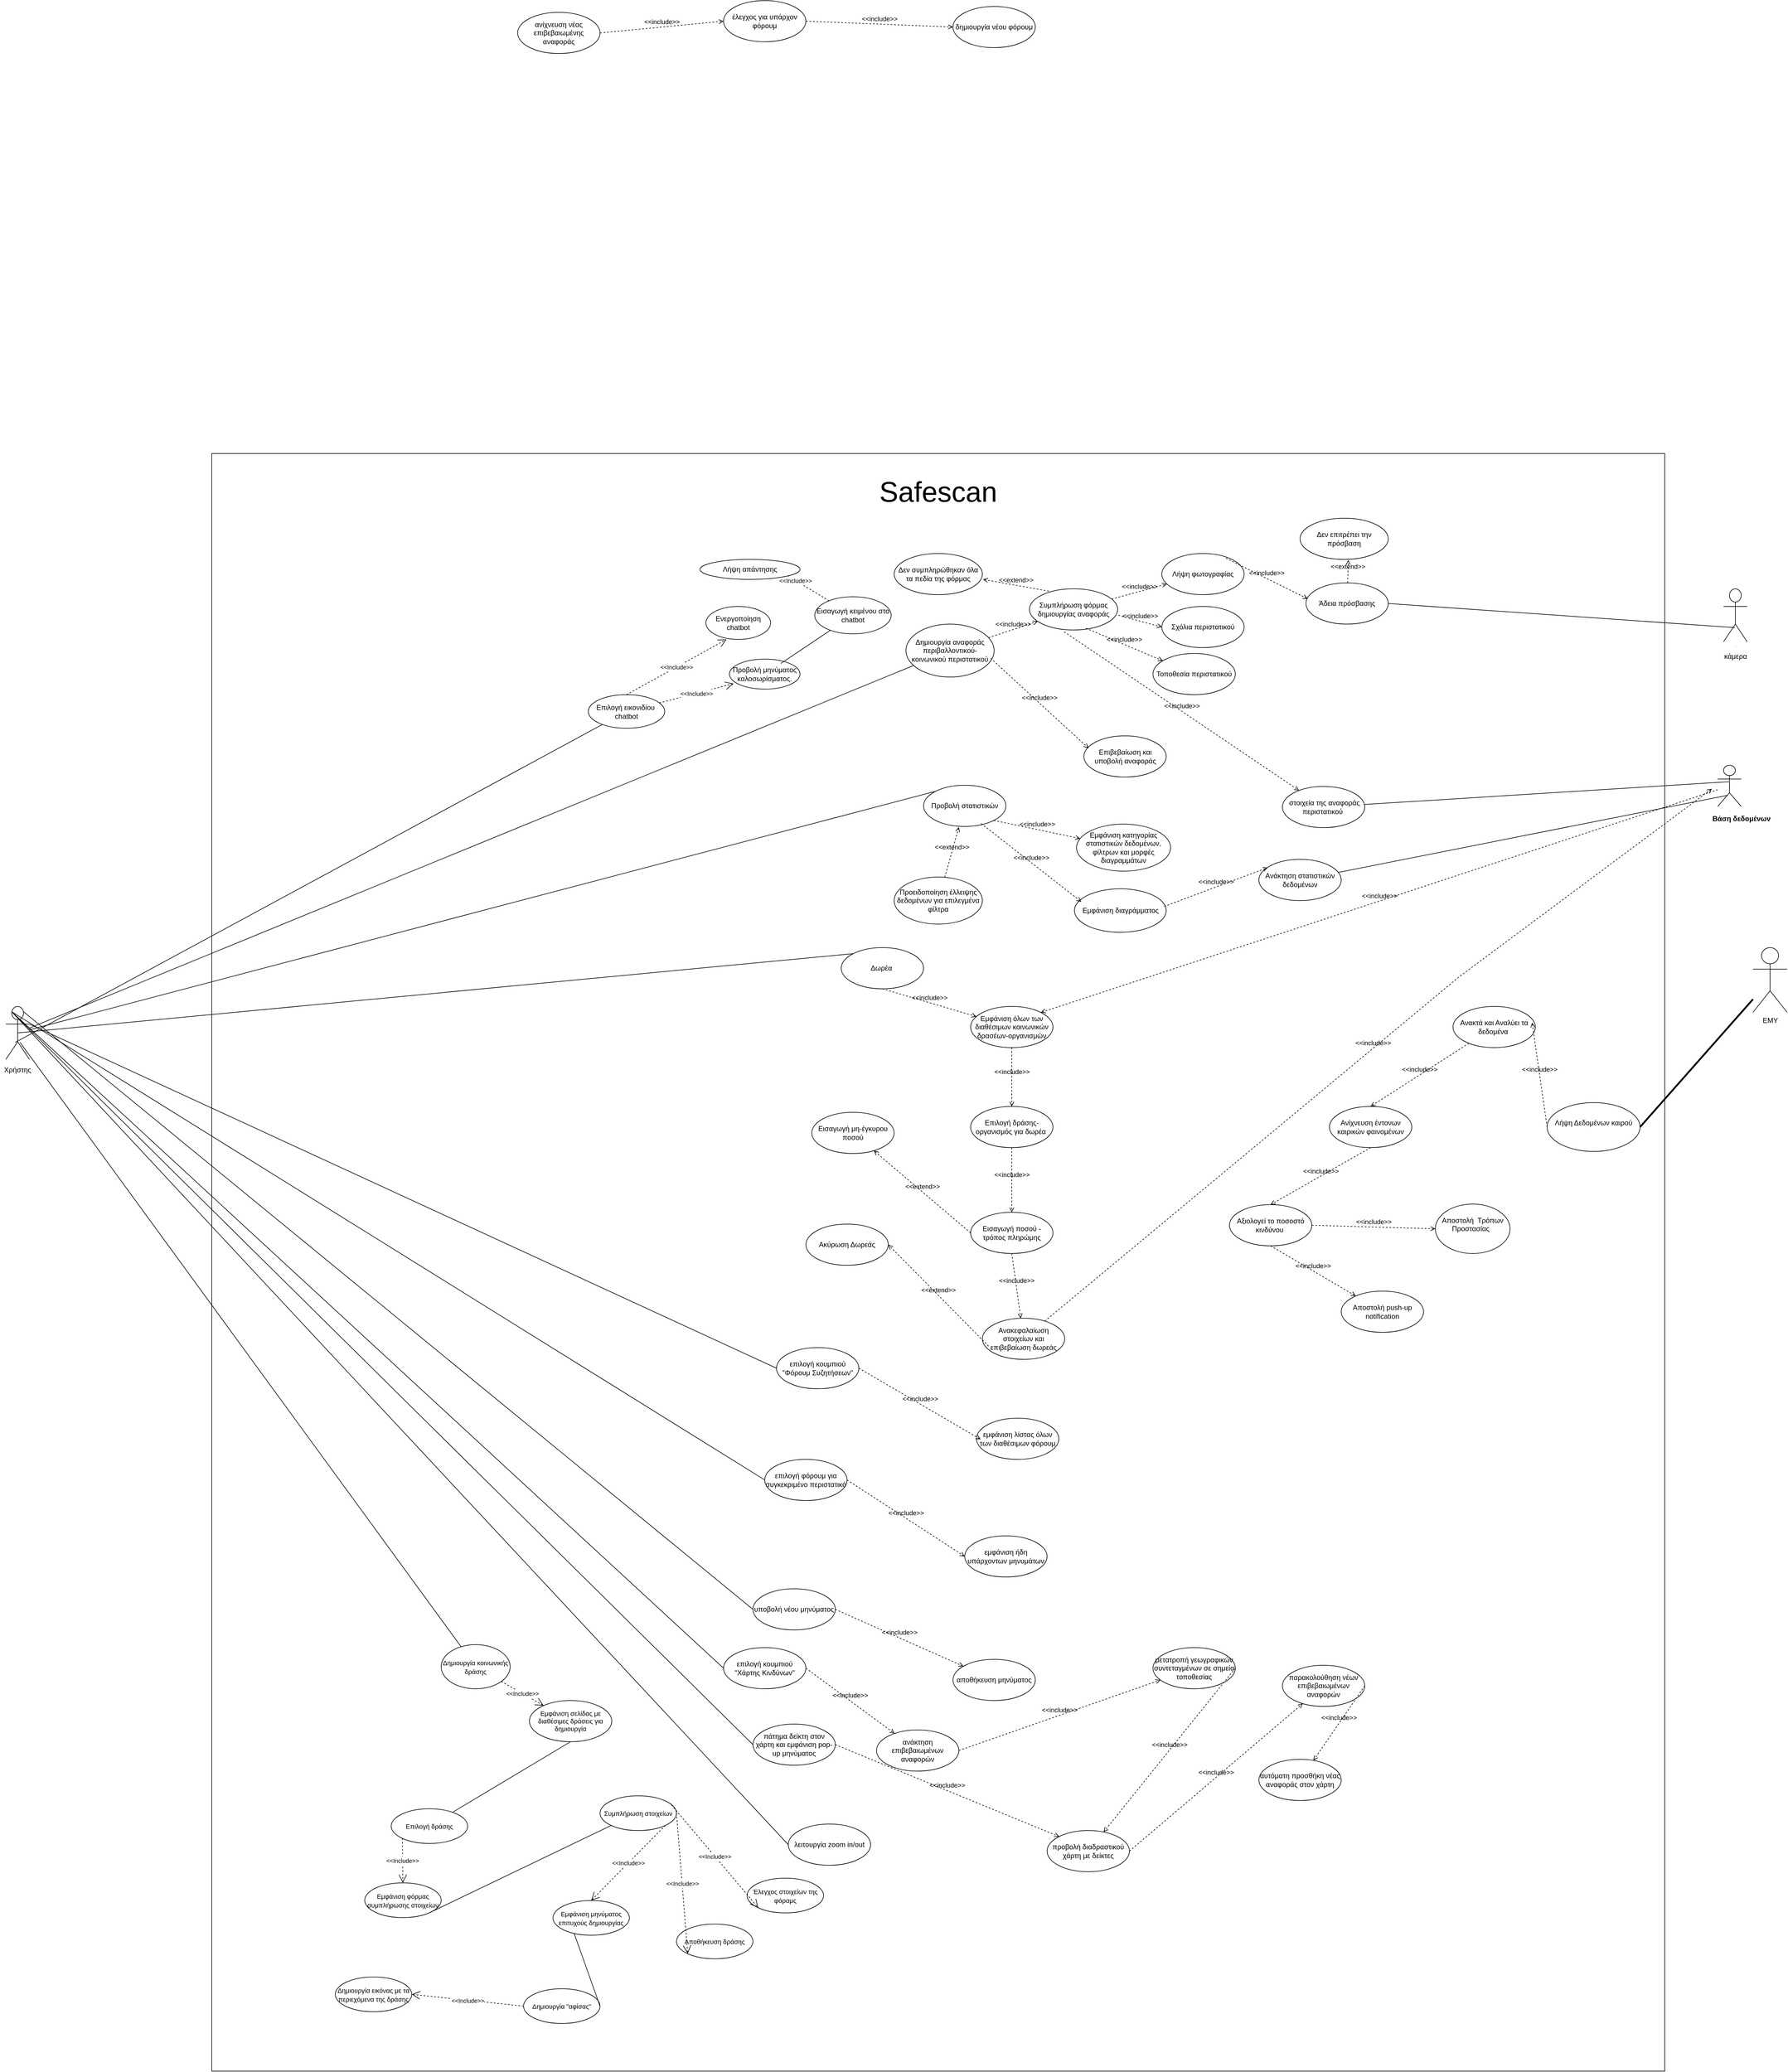 <mxfile version="26.2.2">
  <diagram name="use-cases" id="50c5_WhuDZ5GK7heBTsZ">
    <mxGraphModel dx="89115" dy="120070" grid="1" gridSize="10" guides="1" tooltips="1" connect="1" arrows="1" fold="1" page="1" pageScale="100" pageWidth="827" pageHeight="1169" math="0" shadow="0">
      <root>
        <object label="" Χρήστης="" id="0">
          <mxCell />
        </object>
        <mxCell id="1" parent="0" />
        <mxCell id="SlFlDC7onq-lnfKXw3GX-15" value="" style="rounded=0;whiteSpace=wrap;html=1;" vertex="1" parent="1">
          <mxGeometry x="-970" y="-280" width="2470" height="2750" as="geometry" />
        </mxCell>
        <object label="Actor" Χρήστης="" id="HnD6LduY7zY77JEL5Ho--6">
          <mxCell style="shape=umlActor;verticalLabelPosition=bottom;verticalAlign=top;html=1;strokeColor=light-dark(#000000,#FFFFFF);fontSize=1;" parent="1" vertex="1">
            <mxGeometry x="-1320" y="660" width="40" height="90" as="geometry" />
          </mxCell>
        </object>
        <mxCell id="5ojVr-R2FoughXSiMXYQ-4" value="&lt;div&gt;Χρήστης&lt;/div&gt;&lt;div&gt;&lt;br&gt;&lt;/div&gt;" style="text;html=1;align=center;verticalAlign=middle;whiteSpace=wrap;rounded=0;" parent="1" vertex="1">
          <mxGeometry x="-1330" y="760" width="60" height="30" as="geometry" />
        </mxCell>
        <mxCell id="5ojVr-R2FoughXSiMXYQ-14" value="Δημιουργία αναφοράς περιβαλλοντικού-κοινωνικού περιστατικού" style="ellipse;whiteSpace=wrap;html=1;" parent="1" vertex="1">
          <mxGeometry x="210" y="10" width="150" height="90" as="geometry" />
        </mxCell>
        <mxCell id="5ojVr-R2FoughXSiMXYQ-15" value="Λήψη φωτογραφίας" style="ellipse;whiteSpace=wrap;html=1;" parent="1" vertex="1">
          <mxGeometry x="645" y="-110" width="140" height="70" as="geometry" />
        </mxCell>
        <mxCell id="5ojVr-R2FoughXSiMXYQ-29" value="Συμπλήρωση φόρμας δημιουργίας αναφοράς" style="ellipse;whiteSpace=wrap;html=1;" parent="1" vertex="1">
          <mxGeometry x="420" y="-50" width="150" height="70" as="geometry" />
        </mxCell>
        <mxCell id="5ojVr-R2FoughXSiMXYQ-43" value="Actor" style="shape=umlActor;verticalLabelPosition=bottom;verticalAlign=top;html=1;fontSize=1;" parent="1" vertex="1">
          <mxGeometry x="1590" y="250" width="40" height="70" as="geometry" />
        </mxCell>
        <mxCell id="5ojVr-R2FoughXSiMXYQ-44" value="Βάση δεδομένων" style="text;align=center;fontStyle=1;verticalAlign=middle;spacingLeft=3;spacingRight=3;strokeColor=none;rotatable=0;points=[[0,0.5],[1,0.5]];portConstraint=eastwest;html=1;" parent="1" vertex="1">
          <mxGeometry x="1590" y="328" width="80" height="26" as="geometry" />
        </mxCell>
        <mxCell id="5ojVr-R2FoughXSiMXYQ-46" value="&amp;nbsp;στοιχεία της αναφοράς περιστατικού&amp;nbsp;" style="ellipse;whiteSpace=wrap;html=1;" parent="1" vertex="1">
          <mxGeometry x="850" y="286" width="140" height="70" as="geometry" />
        </mxCell>
        <mxCell id="5ojVr-R2FoughXSiMXYQ-60" value="Επιβεβαίωση και υποβολή αναφοράς" style="ellipse;whiteSpace=wrap;html=1;" parent="1" vertex="1">
          <mxGeometry x="512.5" y="200" width="140" height="70" as="geometry" />
        </mxCell>
        <mxCell id="5ojVr-R2FoughXSiMXYQ-79" value="" style="endArrow=none;html=1;rounded=0;exitX=0;exitY=0;exitDx=0;exitDy=0;" parent="1" source="5ojVr-R2FoughXSiMXYQ-80" target="HnD6LduY7zY77JEL5Ho--6" edge="1">
          <mxGeometry width="50" height="50" relative="1" as="geometry">
            <mxPoint x="110" y="370" as="sourcePoint" />
            <mxPoint x="160" y="320" as="targetPoint" />
          </mxGeometry>
        </mxCell>
        <mxCell id="5ojVr-R2FoughXSiMXYQ-80" value="Προβολή στατιστικών" style="ellipse;whiteSpace=wrap;html=1;" parent="1" vertex="1">
          <mxGeometry x="240" y="284" width="140" height="70" as="geometry" />
        </mxCell>
        <mxCell id="5ojVr-R2FoughXSiMXYQ-82" value="Εμφάνιση κατηγορίας στατιστικών δεδομένων, φίλτρων και μορφές διαγραμμάτων" style="ellipse;whiteSpace=wrap;html=1;" parent="1" vertex="1">
          <mxGeometry x="500" y="350" width="160" height="80" as="geometry" />
        </mxCell>
        <mxCell id="5ojVr-R2FoughXSiMXYQ-84" value="Aνάκτηση στατιστικών δεδομένων" style="ellipse;whiteSpace=wrap;html=1;" parent="1" vertex="1">
          <mxGeometry x="810" y="410" width="140" height="70" as="geometry" />
        </mxCell>
        <mxCell id="5ojVr-R2FoughXSiMXYQ-88" value="Εμφάνιση διαγράμματος" style="ellipse;whiteSpace=wrap;html=1;" parent="1" vertex="1">
          <mxGeometry x="496.5" y="460" width="156" height="74" as="geometry" />
        </mxCell>
        <mxCell id="5ojVr-R2FoughXSiMXYQ-109" value="Προειδοποίηση έλλειψης δεδομένων για επιλεγμένα φίλτρα" style="ellipse;whiteSpace=wrap;html=1;" parent="1" vertex="1">
          <mxGeometry x="190" y="440" width="150" height="80" as="geometry" />
        </mxCell>
        <object label="Actor" Χρήστης="" id="xumEokUSWQcuNdWC_lMM-1">
          <mxCell style="shape=umlActor;verticalLabelPosition=bottom;verticalAlign=top;html=1;strokeColor=light-dark(#000000,#FFFFFF);fontSize=1;" parent="1" vertex="1">
            <mxGeometry x="1600" y="-50" width="40" height="90" as="geometry" />
          </mxCell>
        </object>
        <mxCell id="xumEokUSWQcuNdWC_lMM-2" value="κάμερα" style="text;html=1;align=center;verticalAlign=middle;resizable=0;points=[];autosize=1;strokeColor=none;fillColor=none;" parent="1" vertex="1">
          <mxGeometry x="1590" y="50" width="60" height="30" as="geometry" />
        </mxCell>
        <mxCell id="xumEokUSWQcuNdWC_lMM-4" value="" style="endArrow=none;html=1;rounded=0;exitX=0.475;exitY=0.733;exitDx=0;exitDy=0;exitPerimeter=0;entryX=1;entryY=0.5;entryDx=0;entryDy=0;" parent="1" source="xumEokUSWQcuNdWC_lMM-1" target="xumEokUSWQcuNdWC_lMM-7" edge="1">
          <mxGeometry width="50" height="50" relative="1" as="geometry">
            <mxPoint x="980" y="-28.07" as="sourcePoint" />
            <mxPoint x="790" y="94.073" as="targetPoint" />
            <Array as="points" />
          </mxGeometry>
        </mxCell>
        <mxCell id="xumEokUSWQcuNdWC_lMM-5" value="&amp;lt;&amp;lt;include&amp;gt;&amp;gt;" style="html=1;verticalAlign=bottom;labelBackgroundColor=none;endArrow=open;endFill=0;dashed=1;rounded=0;" parent="1" source="5ojVr-R2FoughXSiMXYQ-14" target="5ojVr-R2FoughXSiMXYQ-29" edge="1">
          <mxGeometry width="160" relative="1" as="geometry">
            <mxPoint x="400" y="10" as="sourcePoint" />
            <mxPoint x="560" y="10" as="targetPoint" />
          </mxGeometry>
        </mxCell>
        <mxCell id="xumEokUSWQcuNdWC_lMM-7" value="Άδεια πρόσβασης" style="ellipse;whiteSpace=wrap;html=1;" parent="1" vertex="1">
          <mxGeometry x="890" y="-60" width="140" height="70" as="geometry" />
        </mxCell>
        <mxCell id="xumEokUSWQcuNdWC_lMM-8" value="&amp;lt;&amp;lt;include&amp;gt;&amp;gt;" style="html=1;verticalAlign=bottom;labelBackgroundColor=none;endArrow=open;endFill=0;dashed=1;rounded=0;exitX=0.779;exitY=0.114;exitDx=0;exitDy=0;exitPerimeter=0;entryX=0.021;entryY=0.386;entryDx=0;entryDy=0;entryPerimeter=0;" parent="1" source="5ojVr-R2FoughXSiMXYQ-15" target="xumEokUSWQcuNdWC_lMM-7" edge="1">
          <mxGeometry width="160" relative="1" as="geometry">
            <mxPoint x="401" y="64" as="sourcePoint" />
            <mxPoint x="552" y="17" as="targetPoint" />
          </mxGeometry>
        </mxCell>
        <mxCell id="xumEokUSWQcuNdWC_lMM-9" value="" style="endArrow=none;html=1;rounded=0;" parent="1" source="5ojVr-R2FoughXSiMXYQ-14" target="HnD6LduY7zY77JEL5Ho--6" edge="1">
          <mxGeometry width="50" height="50" relative="1" as="geometry">
            <mxPoint x="1139" y="46" as="sourcePoint" />
            <mxPoint x="1000" y="-25" as="targetPoint" />
            <Array as="points" />
          </mxGeometry>
        </mxCell>
        <mxCell id="xumEokUSWQcuNdWC_lMM-10" value="&amp;lt;&amp;lt;include&amp;gt;&amp;gt;" style="html=1;verticalAlign=bottom;labelBackgroundColor=none;endArrow=open;endFill=0;dashed=1;rounded=0;" parent="1" source="5ojVr-R2FoughXSiMXYQ-29" target="5ojVr-R2FoughXSiMXYQ-15" edge="1">
          <mxGeometry width="160" relative="1" as="geometry">
            <mxPoint x="719" y="-72" as="sourcePoint" />
            <mxPoint x="863" y="-33" as="targetPoint" />
          </mxGeometry>
        </mxCell>
        <mxCell id="xumEokUSWQcuNdWC_lMM-12" value="Σχόλια περιστατικού" style="ellipse;whiteSpace=wrap;html=1;" parent="1" vertex="1">
          <mxGeometry x="645" y="-20" width="140" height="70" as="geometry" />
        </mxCell>
        <mxCell id="xumEokUSWQcuNdWC_lMM-13" value="&amp;lt;&amp;lt;include&amp;gt;&amp;gt;" style="html=1;verticalAlign=bottom;labelBackgroundColor=none;endArrow=open;endFill=0;dashed=1;rounded=0;entryX=0;entryY=0.5;entryDx=0;entryDy=0;exitX=1.007;exitY=0.643;exitDx=0;exitDy=0;exitPerimeter=0;" parent="1" source="5ojVr-R2FoughXSiMXYQ-29" target="xumEokUSWQcuNdWC_lMM-12" edge="1">
          <mxGeometry width="160" relative="1" as="geometry">
            <mxPoint x="361" y="43" as="sourcePoint" />
            <mxPoint x="444" y="15" as="targetPoint" />
          </mxGeometry>
        </mxCell>
        <mxCell id="xumEokUSWQcuNdWC_lMM-14" value="Τοποθεσία περιστατικού" style="ellipse;whiteSpace=wrap;html=1;" parent="1" vertex="1">
          <mxGeometry x="630" y="60" width="140" height="70" as="geometry" />
        </mxCell>
        <mxCell id="xumEokUSWQcuNdWC_lMM-15" value="&amp;lt;&amp;lt;include&amp;gt;&amp;gt;" style="html=1;verticalAlign=bottom;labelBackgroundColor=none;endArrow=open;endFill=0;dashed=1;rounded=0;exitX=0.64;exitY=0.957;exitDx=0;exitDy=0;exitPerimeter=0;" parent="1" source="5ojVr-R2FoughXSiMXYQ-29" target="xumEokUSWQcuNdWC_lMM-14" edge="1">
          <mxGeometry width="160" relative="1" as="geometry">
            <mxPoint x="527" y="29" as="sourcePoint" />
            <mxPoint x="650" y="25" as="targetPoint" />
          </mxGeometry>
        </mxCell>
        <mxCell id="xumEokUSWQcuNdWC_lMM-18" value="" style="endArrow=none;html=1;rounded=0;exitX=0.475;exitY=0.4;exitDx=0;exitDy=0;exitPerimeter=0;" parent="1" source="5ojVr-R2FoughXSiMXYQ-43" target="5ojVr-R2FoughXSiMXYQ-46" edge="1">
          <mxGeometry width="50" height="50" relative="1" as="geometry">
            <mxPoint x="1139" y="46" as="sourcePoint" />
            <mxPoint x="1040" y="-55" as="targetPoint" />
            <Array as="points" />
          </mxGeometry>
        </mxCell>
        <mxCell id="xumEokUSWQcuNdWC_lMM-19" value="&amp;lt;&amp;lt;include&amp;gt;&amp;gt;" style="html=1;verticalAlign=bottom;labelBackgroundColor=none;endArrow=open;endFill=0;dashed=1;rounded=0;exitX=0.96;exitY=0.644;exitDx=0;exitDy=0;exitPerimeter=0;entryX=0.057;entryY=0.3;entryDx=0;entryDy=0;entryPerimeter=0;" parent="1" source="5ojVr-R2FoughXSiMXYQ-14" target="5ojVr-R2FoughXSiMXYQ-60" edge="1">
          <mxGeometry width="160" relative="1" as="geometry">
            <mxPoint x="361" y="43" as="sourcePoint" />
            <mxPoint x="444" y="15" as="targetPoint" />
          </mxGeometry>
        </mxCell>
        <mxCell id="xumEokUSWQcuNdWC_lMM-20" value="&amp;lt;&amp;lt;include&amp;gt;&amp;gt;" style="html=1;verticalAlign=bottom;labelBackgroundColor=none;endArrow=open;endFill=0;dashed=1;rounded=0;exitX=0.393;exitY=1.043;exitDx=0;exitDy=0;exitPerimeter=0;" parent="1" source="5ojVr-R2FoughXSiMXYQ-29" target="5ojVr-R2FoughXSiMXYQ-46" edge="1">
          <mxGeometry width="160" relative="1" as="geometry">
            <mxPoint x="361" y="43" as="sourcePoint" />
            <mxPoint x="444" y="15" as="targetPoint" />
          </mxGeometry>
        </mxCell>
        <mxCell id="xumEokUSWQcuNdWC_lMM-24" value="Δεν συμπληρώθηκαν όλα τα πεδία της φόρμας" style="ellipse;whiteSpace=wrap;html=1;" parent="1" vertex="1">
          <mxGeometry x="190" y="-110" width="150" height="70" as="geometry" />
        </mxCell>
        <mxCell id="xumEokUSWQcuNdWC_lMM-25" value="&amp;lt;&amp;lt;extend&amp;gt;&amp;gt;" style="html=1;verticalAlign=bottom;labelBackgroundColor=none;endArrow=open;endFill=0;dashed=1;rounded=0;exitX=0.22;exitY=0.057;exitDx=0;exitDy=0;exitPerimeter=0;entryX=1.007;entryY=0.629;entryDx=0;entryDy=0;entryPerimeter=0;" parent="1" source="5ojVr-R2FoughXSiMXYQ-29" target="xumEokUSWQcuNdWC_lMM-24" edge="1">
          <mxGeometry width="160" relative="1" as="geometry">
            <mxPoint x="260" y="-30" as="sourcePoint" />
            <mxPoint x="420" y="-30" as="targetPoint" />
          </mxGeometry>
        </mxCell>
        <mxCell id="xumEokUSWQcuNdWC_lMM-26" value="Δεν επιτρέπει την πρόσβαση" style="ellipse;whiteSpace=wrap;html=1;" parent="1" vertex="1">
          <mxGeometry x="880" y="-170" width="150" height="70" as="geometry" />
        </mxCell>
        <mxCell id="xumEokUSWQcuNdWC_lMM-27" value="&amp;lt;&amp;lt;extend&amp;gt;&amp;gt;" style="html=1;verticalAlign=bottom;labelBackgroundColor=none;endArrow=open;endFill=0;dashed=1;rounded=0;entryX=0.547;entryY=1.014;entryDx=0;entryDy=0;entryPerimeter=0;" parent="1" source="xumEokUSWQcuNdWC_lMM-7" target="xumEokUSWQcuNdWC_lMM-26" edge="1">
          <mxGeometry width="160" relative="1" as="geometry">
            <mxPoint x="463" y="-36" as="sourcePoint" />
            <mxPoint x="351" y="-56" as="targetPoint" />
          </mxGeometry>
        </mxCell>
        <mxCell id="xumEokUSWQcuNdWC_lMM-28" value="" style="endArrow=none;html=1;rounded=0;exitX=0.425;exitY=0.729;exitDx=0;exitDy=0;exitPerimeter=0;" parent="1" source="5ojVr-R2FoughXSiMXYQ-43" target="5ojVr-R2FoughXSiMXYQ-84" edge="1">
          <mxGeometry width="50" height="50" relative="1" as="geometry">
            <mxPoint x="1129" y="308" as="sourcePoint" />
            <mxPoint x="998" y="323" as="targetPoint" />
            <Array as="points" />
          </mxGeometry>
        </mxCell>
        <mxCell id="xumEokUSWQcuNdWC_lMM-29" value="&amp;lt;&amp;lt;include&amp;gt;&amp;gt;" style="html=1;verticalAlign=bottom;labelBackgroundColor=none;endArrow=open;endFill=0;dashed=1;rounded=0;entryX=0.107;entryY=0.2;entryDx=0;entryDy=0;entryPerimeter=0;exitX=0.978;exitY=0.405;exitDx=0;exitDy=0;exitPerimeter=0;" parent="1" source="5ojVr-R2FoughXSiMXYQ-88" target="5ojVr-R2FoughXSiMXYQ-84" edge="1">
          <mxGeometry width="160" relative="1" as="geometry">
            <mxPoint x="364" y="78" as="sourcePoint" />
            <mxPoint x="530" y="231" as="targetPoint" />
          </mxGeometry>
        </mxCell>
        <mxCell id="xumEokUSWQcuNdWC_lMM-30" value="&amp;lt;&amp;lt;include&amp;gt;&amp;gt;" style="html=1;verticalAlign=bottom;labelBackgroundColor=none;endArrow=open;endFill=0;dashed=1;rounded=0;exitX=1;exitY=1;exitDx=0;exitDy=0;" parent="1" source="5ojVr-R2FoughXSiMXYQ-80" target="5ojVr-R2FoughXSiMXYQ-82" edge="1">
          <mxGeometry width="160" relative="1" as="geometry">
            <mxPoint x="385" y="342" as="sourcePoint" />
            <mxPoint x="835" y="434" as="targetPoint" />
          </mxGeometry>
        </mxCell>
        <mxCell id="xumEokUSWQcuNdWC_lMM-31" value="&amp;lt;&amp;lt;include&amp;gt;&amp;gt;" style="html=1;verticalAlign=bottom;labelBackgroundColor=none;endArrow=open;endFill=0;dashed=1;rounded=0;exitX=0.7;exitY=0.929;exitDx=0;exitDy=0;exitPerimeter=0;entryX=0.074;entryY=0.297;entryDx=0;entryDy=0;entryPerimeter=0;" parent="1" source="5ojVr-R2FoughXSiMXYQ-80" target="5ojVr-R2FoughXSiMXYQ-88" edge="1">
          <mxGeometry width="160" relative="1" as="geometry">
            <mxPoint x="347.94" y="371.99" as="sourcePoint" />
            <mxPoint x="505.793" y="468.863" as="targetPoint" />
          </mxGeometry>
        </mxCell>
        <mxCell id="xumEokUSWQcuNdWC_lMM-34" value="&amp;lt;&amp;lt;extend&amp;gt;&amp;gt;" style="html=1;verticalAlign=bottom;labelBackgroundColor=none;endArrow=open;endFill=0;dashed=1;rounded=0;entryX=0.429;entryY=1.014;entryDx=0;entryDy=0;entryPerimeter=0;" parent="1" source="5ojVr-R2FoughXSiMXYQ-109" target="5ojVr-R2FoughXSiMXYQ-80" edge="1">
          <mxGeometry width="160" relative="1" as="geometry">
            <mxPoint x="463" y="-36" as="sourcePoint" />
            <mxPoint x="351" y="-56" as="targetPoint" />
          </mxGeometry>
        </mxCell>
        <mxCell id="ozAexrnUwDYbTWN0_t9B-1" value="Λήψη Δεδομένων καιρού&lt;div&gt;&lt;br&gt;&lt;/div&gt;" style="ellipse;whiteSpace=wrap;html=1;" parent="1" vertex="1">
          <mxGeometry x="1300" y="823.5" width="158" height="83" as="geometry" />
        </mxCell>
        <mxCell id="ozAexrnUwDYbTWN0_t9B-2" value="Αποστολή&amp;nbsp; Τρόπων Προστασίας&amp;nbsp;&amp;nbsp;&lt;div&gt;&lt;br&gt;&lt;/div&gt;" style="ellipse;whiteSpace=wrap;html=1;" parent="1" vertex="1">
          <mxGeometry x="1110" y="996" width="127" height="84" as="geometry" />
        </mxCell>
        <mxCell id="ozAexrnUwDYbTWN0_t9B-3" value="ΕΜΥ" style="shape=umlActor;verticalLabelPosition=bottom;verticalAlign=top;html=1;" parent="1" vertex="1">
          <mxGeometry x="1650" y="560" width="58" height="110" as="geometry" />
        </mxCell>
        <mxCell id="ozAexrnUwDYbTWN0_t9B-4" value="" style="endArrow=none;startArrow=none;endFill=0;startFill=0;endSize=8;html=1;verticalAlign=bottom;labelBackgroundColor=none;strokeWidth=3;rounded=0;fontSize=12;curved=1;exitX=1;exitY=0.5;exitDx=0;exitDy=0;" parent="1" source="ozAexrnUwDYbTWN0_t9B-1" target="ozAexrnUwDYbTWN0_t9B-3" edge="1">
          <mxGeometry width="160" relative="1" as="geometry">
            <mxPoint x="1820" y="962" as="sourcePoint" />
            <mxPoint x="1980" y="962" as="targetPoint" />
          </mxGeometry>
        </mxCell>
        <mxCell id="ozAexrnUwDYbTWN0_t9B-5" value="Ανακτά και Αναλύει τα δεδομένα&amp;nbsp;" style="ellipse;whiteSpace=wrap;html=1;" parent="1" vertex="1">
          <mxGeometry x="1140" y="660" width="140" height="70" as="geometry" />
        </mxCell>
        <mxCell id="ozAexrnUwDYbTWN0_t9B-7" value="Ανίχνευση έντονων καιρικών φαινομένων" style="ellipse;whiteSpace=wrap;html=1;" parent="1" vertex="1">
          <mxGeometry x="930" y="830" width="140" height="70" as="geometry" />
        </mxCell>
        <mxCell id="ozAexrnUwDYbTWN0_t9B-8" value="Αποστολή push-up notification" style="ellipse;whiteSpace=wrap;html=1;" parent="1" vertex="1">
          <mxGeometry x="950" y="1144" width="140" height="70" as="geometry" />
        </mxCell>
        <mxCell id="ozAexrnUwDYbTWN0_t9B-9" value="&amp;lt;&amp;lt;include&amp;gt;&amp;gt;" style="html=1;verticalAlign=bottom;labelBackgroundColor=none;endArrow=open;endFill=0;dashed=1;rounded=0;entryX=0.5;entryY=0;entryDx=0;entryDy=0;" parent="1" source="ozAexrnUwDYbTWN0_t9B-5" target="ozAexrnUwDYbTWN0_t9B-7" edge="1">
          <mxGeometry width="160" relative="1" as="geometry">
            <mxPoint x="1764" y="829" as="sourcePoint" />
            <mxPoint x="1778" y="974" as="targetPoint" />
          </mxGeometry>
        </mxCell>
        <mxCell id="ozAexrnUwDYbTWN0_t9B-10" value="Αξιολογεί το ποσοστό κινδύνου&amp;nbsp;" style="ellipse;whiteSpace=wrap;html=1;" parent="1" vertex="1">
          <mxGeometry x="760" y="997" width="140" height="70" as="geometry" />
        </mxCell>
        <mxCell id="ozAexrnUwDYbTWN0_t9B-11" value="&amp;lt;&amp;lt;include&amp;gt;&amp;gt;" style="html=1;verticalAlign=bottom;labelBackgroundColor=none;endArrow=open;endFill=0;dashed=1;rounded=0;exitX=0.5;exitY=1;exitDx=0;exitDy=0;entryX=0.5;entryY=0;entryDx=0;entryDy=0;" parent="1" source="ozAexrnUwDYbTWN0_t9B-7" target="ozAexrnUwDYbTWN0_t9B-10" edge="1">
          <mxGeometry width="160" relative="1" as="geometry">
            <mxPoint x="1731" y="1069" as="sourcePoint" />
            <mxPoint x="1891" y="1069" as="targetPoint" />
          </mxGeometry>
        </mxCell>
        <mxCell id="ozAexrnUwDYbTWN0_t9B-12" value="&amp;lt;&amp;lt;include&amp;gt;&amp;gt;" style="html=1;verticalAlign=bottom;labelBackgroundColor=none;endArrow=open;endFill=0;dashed=1;rounded=0;exitX=0.5;exitY=1;exitDx=0;exitDy=0;" parent="1" source="ozAexrnUwDYbTWN0_t9B-10" target="ozAexrnUwDYbTWN0_t9B-8" edge="1">
          <mxGeometry width="160" relative="1" as="geometry">
            <mxPoint x="1731" y="1069" as="sourcePoint" />
            <mxPoint x="1891" y="1069" as="targetPoint" />
          </mxGeometry>
        </mxCell>
        <mxCell id="ozAexrnUwDYbTWN0_t9B-13" value="&amp;lt;&amp;lt;include&amp;gt;&amp;gt;" style="html=1;verticalAlign=bottom;labelBackgroundColor=none;endArrow=open;endFill=0;dashed=1;rounded=0;exitX=1;exitY=0.5;exitDx=0;exitDy=0;entryX=0;entryY=0.5;entryDx=0;entryDy=0;" parent="1" source="ozAexrnUwDYbTWN0_t9B-10" target="ozAexrnUwDYbTWN0_t9B-2" edge="1">
          <mxGeometry width="160" relative="1" as="geometry">
            <mxPoint x="1731" y="1069" as="sourcePoint" />
            <mxPoint x="1957" y="1127" as="targetPoint" />
          </mxGeometry>
        </mxCell>
        <mxCell id="ozAexrnUwDYbTWN0_t9B-14" value="&amp;lt;&amp;lt;include&amp;gt;&amp;gt;" style="html=1;verticalAlign=bottom;labelBackgroundColor=none;endArrow=open;endFill=0;dashed=1;rounded=0;exitX=0;exitY=0.5;exitDx=0;exitDy=0;entryX=0.961;entryY=0.394;entryDx=0;entryDy=0;entryPerimeter=0;" parent="1" source="ozAexrnUwDYbTWN0_t9B-1" target="ozAexrnUwDYbTWN0_t9B-5" edge="1">
          <mxGeometry width="160" relative="1" as="geometry">
            <mxPoint x="1731" y="637" as="sourcePoint" />
            <mxPoint x="1891" y="637" as="targetPoint" />
          </mxGeometry>
        </mxCell>
        <mxCell id="ozAexrnUwDYbTWN0_t9B-17" value="Δωρέα&amp;nbsp;" style="ellipse;whiteSpace=wrap;html=1;" parent="1" vertex="1">
          <mxGeometry x="100" y="560" width="140" height="70" as="geometry" />
        </mxCell>
        <mxCell id="ozAexrnUwDYbTWN0_t9B-19" value="Εμφάνιση όλων των διαθέσιμων κοινωνικών δρασέων-οργανισμών" style="ellipse;whiteSpace=wrap;html=1;" parent="1" vertex="1">
          <mxGeometry x="320" y="660" width="140" height="70" as="geometry" />
        </mxCell>
        <mxCell id="ozAexrnUwDYbTWN0_t9B-20" value="&amp;lt;&amp;lt;include&amp;gt;&amp;gt;" style="html=1;verticalAlign=bottom;labelBackgroundColor=none;endArrow=open;endFill=0;dashed=1;rounded=0;exitX=0.5;exitY=1;exitDx=0;exitDy=0;" parent="1" source="ozAexrnUwDYbTWN0_t9B-17" target="ozAexrnUwDYbTWN0_t9B-19" edge="1">
          <mxGeometry width="160" relative="1" as="geometry">
            <mxPoint x="1628" y="1039" as="sourcePoint" />
            <mxPoint x="1788" y="1039" as="targetPoint" />
          </mxGeometry>
        </mxCell>
        <mxCell id="ozAexrnUwDYbTWN0_t9B-22" value="&amp;lt;&amp;lt;include&amp;gt;&amp;gt;" style="html=1;verticalAlign=bottom;labelBackgroundColor=none;endArrow=open;endFill=0;dashed=1;rounded=0;entryX=1;entryY=0;entryDx=0;entryDy=0;" parent="1" source="5ojVr-R2FoughXSiMXYQ-43" target="ozAexrnUwDYbTWN0_t9B-19" edge="1">
          <mxGeometry width="160" relative="1" as="geometry">
            <mxPoint x="1807" y="619" as="sourcePoint" />
            <mxPoint x="2062" y="776" as="targetPoint" />
          </mxGeometry>
        </mxCell>
        <mxCell id="ozAexrnUwDYbTWN0_t9B-23" value="Επιλογή δράσης-οργανισμός για δωρέα&amp;nbsp;" style="ellipse;whiteSpace=wrap;html=1;" parent="1" vertex="1">
          <mxGeometry x="320" y="830" width="140" height="70" as="geometry" />
        </mxCell>
        <mxCell id="ozAexrnUwDYbTWN0_t9B-24" value="&amp;lt;&amp;lt;include&amp;gt;&amp;gt;" style="html=1;verticalAlign=bottom;labelBackgroundColor=none;endArrow=open;endFill=0;dashed=1;rounded=0;exitX=0.5;exitY=1;exitDx=0;exitDy=0;" parent="1" source="ozAexrnUwDYbTWN0_t9B-19" target="ozAexrnUwDYbTWN0_t9B-23" edge="1">
          <mxGeometry width="160" relative="1" as="geometry">
            <mxPoint x="1883" y="972" as="sourcePoint" />
            <mxPoint x="2043" y="972" as="targetPoint" />
          </mxGeometry>
        </mxCell>
        <mxCell id="ozAexrnUwDYbTWN0_t9B-25" value="Εισαγωγή ποσού - τρόπος πληρώμης" style="ellipse;whiteSpace=wrap;html=1;" parent="1" vertex="1">
          <mxGeometry x="320" y="1010" width="140" height="70" as="geometry" />
        </mxCell>
        <mxCell id="ozAexrnUwDYbTWN0_t9B-26" value="&amp;lt;&amp;lt;include&amp;gt;&amp;gt;" style="html=1;verticalAlign=bottom;labelBackgroundColor=none;endArrow=open;endFill=0;dashed=1;rounded=0;exitX=0.5;exitY=1;exitDx=0;exitDy=0;entryX=0.5;entryY=0;entryDx=0;entryDy=0;" parent="1" source="ozAexrnUwDYbTWN0_t9B-23" target="ozAexrnUwDYbTWN0_t9B-25" edge="1">
          <mxGeometry width="160" relative="1" as="geometry">
            <mxPoint x="1630" y="1227" as="sourcePoint" />
            <mxPoint x="1516" y="1289" as="targetPoint" />
          </mxGeometry>
        </mxCell>
        <mxCell id="ozAexrnUwDYbTWN0_t9B-27" value="Ανακεφαλαίωση στοιχείων και επιβεβαίωση δωρεάς" style="ellipse;whiteSpace=wrap;html=1;" parent="1" vertex="1">
          <mxGeometry x="340" y="1190" width="140" height="70" as="geometry" />
        </mxCell>
        <mxCell id="ozAexrnUwDYbTWN0_t9B-28" value="&amp;lt;&amp;lt;include&amp;gt;&amp;gt;" style="html=1;verticalAlign=bottom;labelBackgroundColor=none;endArrow=open;endFill=0;dashed=1;rounded=0;exitX=0.5;exitY=1;exitDx=0;exitDy=0;" parent="1" source="ozAexrnUwDYbTWN0_t9B-25" target="ozAexrnUwDYbTWN0_t9B-27" edge="1">
          <mxGeometry width="160" relative="1" as="geometry">
            <mxPoint x="1823" y="1158" as="sourcePoint" />
            <mxPoint x="1983" y="1158" as="targetPoint" />
          </mxGeometry>
        </mxCell>
        <mxCell id="ozAexrnUwDYbTWN0_t9B-29" value="&amp;lt;&amp;lt;include&amp;gt;&amp;gt;" style="html=1;verticalAlign=bottom;labelBackgroundColor=none;endArrow=open;endFill=0;dashed=1;rounded=0;" parent="1" source="ozAexrnUwDYbTWN0_t9B-27" edge="1">
          <mxGeometry width="160" relative="1" as="geometry">
            <mxPoint x="1878" y="1120" as="sourcePoint" />
            <mxPoint x="1580" y="290" as="targetPoint" />
            <Array as="points">
              <mxPoint x="1150" y="610" />
            </Array>
          </mxGeometry>
        </mxCell>
        <mxCell id="ozAexrnUwDYbTWN0_t9B-30" value="Ακύρωση Δωρεάς" style="ellipse;whiteSpace=wrap;html=1;" parent="1" vertex="1">
          <mxGeometry x="40" y="1030" width="140" height="70" as="geometry" />
        </mxCell>
        <mxCell id="ozAexrnUwDYbTWN0_t9B-31" value="&amp;lt;&amp;lt;extend&amp;gt;&amp;gt;" style="html=1;verticalAlign=bottom;labelBackgroundColor=none;endArrow=open;endFill=0;dashed=1;rounded=0;exitX=0.075;exitY=0.679;exitDx=0;exitDy=0;entryX=1;entryY=0.5;entryDx=0;entryDy=0;exitPerimeter=0;" parent="1" source="ozAexrnUwDYbTWN0_t9B-27" target="ozAexrnUwDYbTWN0_t9B-30" edge="1">
          <mxGeometry width="160" relative="1" as="geometry">
            <mxPoint x="1649" y="1120" as="sourcePoint" />
            <mxPoint x="1809" y="1120" as="targetPoint" />
          </mxGeometry>
        </mxCell>
        <mxCell id="ozAexrnUwDYbTWN0_t9B-32" value="Εισαγωγή μη-έγκυρου ποσού" style="ellipse;whiteSpace=wrap;html=1;" parent="1" vertex="1">
          <mxGeometry x="50" y="840" width="140" height="70" as="geometry" />
        </mxCell>
        <mxCell id="ozAexrnUwDYbTWN0_t9B-33" value="&amp;lt;&amp;lt;extend&amp;gt;&amp;gt;" style="html=1;verticalAlign=bottom;labelBackgroundColor=none;endArrow=open;endFill=0;dashed=1;rounded=0;exitX=0;exitY=0.5;exitDx=0;exitDy=0;" parent="1" source="ozAexrnUwDYbTWN0_t9B-25" target="ozAexrnUwDYbTWN0_t9B-32" edge="1">
          <mxGeometry width="160" relative="1" as="geometry">
            <mxPoint x="1649" y="1120" as="sourcePoint" />
            <mxPoint x="1809" y="1120" as="targetPoint" />
          </mxGeometry>
        </mxCell>
        <mxCell id="ozAexrnUwDYbTWN0_t9B-39" value="" style="endArrow=none;html=1;rounded=0;exitX=0;exitY=0;exitDx=0;exitDy=0;entryX=0.5;entryY=0.5;entryDx=0;entryDy=0;entryPerimeter=0;" parent="1" source="ozAexrnUwDYbTWN0_t9B-17" target="HnD6LduY7zY77JEL5Ho--6" edge="1">
          <mxGeometry width="50" height="50" relative="1" as="geometry">
            <mxPoint x="680" y="730" as="sourcePoint" />
            <mxPoint x="-200" y="240" as="targetPoint" />
          </mxGeometry>
        </mxCell>
        <mxCell id="Nxb1YHYcXCWnl1iw6oOs-3" value="υποβολή νέου μηνύματος" style="ellipse;whiteSpace=wrap;html=1;" parent="1" vertex="1">
          <mxGeometry x="-50" y="1650" width="140" height="70" as="geometry" />
        </mxCell>
        <mxCell id="Nxb1YHYcXCWnl1iw6oOs-4" value="επιλογή φόρουμ για συγκεκριμένο περιστατικό" style="ellipse;whiteSpace=wrap;html=1;" parent="1" vertex="1">
          <mxGeometry x="-30" y="1430" width="140" height="70" as="geometry" />
        </mxCell>
        <mxCell id="Nxb1YHYcXCWnl1iw6oOs-5" value="επιλογή κουμπιού &quot;Φόρουμ Συζητήσεων&quot;" style="ellipse;whiteSpace=wrap;html=1;" parent="1" vertex="1">
          <mxGeometry x="-10" y="1240" width="140" height="70" as="geometry" />
        </mxCell>
        <mxCell id="Nxb1YHYcXCWnl1iw6oOs-6" value="εμφάνιση λίστας όλων των διαθέσιμων φόρουμ" style="ellipse;whiteSpace=wrap;html=1;" parent="1" vertex="1">
          <mxGeometry x="330" y="1360" width="140" height="70" as="geometry" />
        </mxCell>
        <mxCell id="Nxb1YHYcXCWnl1iw6oOs-10" value="εμφάνιση ήδη υπάρχοντων μηνυμάτων" style="ellipse;whiteSpace=wrap;html=1;" parent="1" vertex="1">
          <mxGeometry x="310" y="1560" width="140" height="70" as="geometry" />
        </mxCell>
        <mxCell id="Nxb1YHYcXCWnl1iw6oOs-11" value="αποθήκευση μηνύματος" style="ellipse;whiteSpace=wrap;html=1;" parent="1" vertex="1">
          <mxGeometry x="290" y="1770" width="140" height="70" as="geometry" />
        </mxCell>
        <mxCell id="Nxb1YHYcXCWnl1iw6oOs-12" value="&amp;lt;&amp;lt;include&amp;gt;&amp;gt;" style="html=1;verticalAlign=bottom;labelBackgroundColor=none;endArrow=open;endFill=0;dashed=1;rounded=0;exitX=1;exitY=0.5;exitDx=0;exitDy=0;entryX=0.05;entryY=0.514;entryDx=0;entryDy=0;entryPerimeter=0;" parent="1" source="Nxb1YHYcXCWnl1iw6oOs-5" target="Nxb1YHYcXCWnl1iw6oOs-6" edge="1">
          <mxGeometry width="160" relative="1" as="geometry">
            <mxPoint x="-250" y="1750" as="sourcePoint" />
            <mxPoint x="-250" y="1580" as="targetPoint" />
          </mxGeometry>
        </mxCell>
        <mxCell id="Nxb1YHYcXCWnl1iw6oOs-13" value="&amp;lt;&amp;lt;include&amp;gt;&amp;gt;" style="html=1;verticalAlign=bottom;labelBackgroundColor=none;endArrow=open;endFill=0;dashed=1;rounded=0;exitX=1;exitY=0.5;exitDx=0;exitDy=0;entryX=0;entryY=0.5;entryDx=0;entryDy=0;" parent="1" source="Nxb1YHYcXCWnl1iw6oOs-4" target="Nxb1YHYcXCWnl1iw6oOs-10" edge="1">
          <mxGeometry width="160" relative="1" as="geometry">
            <mxPoint x="-250" y="1750" as="sourcePoint" />
            <mxPoint x="-90" y="1750" as="targetPoint" />
          </mxGeometry>
        </mxCell>
        <mxCell id="Nxb1YHYcXCWnl1iw6oOs-14" value="&amp;lt;&amp;lt;include&amp;gt;&amp;gt;" style="html=1;verticalAlign=bottom;labelBackgroundColor=none;endArrow=open;endFill=0;dashed=1;rounded=0;exitX=1;exitY=0.5;exitDx=0;exitDy=0;" parent="1" source="Nxb1YHYcXCWnl1iw6oOs-3" target="Nxb1YHYcXCWnl1iw6oOs-11" edge="1">
          <mxGeometry width="160" relative="1" as="geometry">
            <mxPoint x="-250" y="1750" as="sourcePoint" />
            <mxPoint x="-90" y="1750" as="targetPoint" />
          </mxGeometry>
        </mxCell>
        <mxCell id="Nxb1YHYcXCWnl1iw6oOs-17" value="επιλογή κουμπιού &quot;Χάρτης Κινδύνων&quot;" style="ellipse;whiteSpace=wrap;html=1;" parent="1" vertex="1">
          <mxGeometry x="-100" y="1750" width="140" height="70" as="geometry" />
        </mxCell>
        <mxCell id="Nxb1YHYcXCWnl1iw6oOs-18" value="πάτημα δείκτη στον χάρτη και εμφάνιση pop-up μηνύματος" style="ellipse;whiteSpace=wrap;html=1;" parent="1" vertex="1">
          <mxGeometry x="-50" y="1880" width="140" height="70" as="geometry" />
        </mxCell>
        <mxCell id="Nxb1YHYcXCWnl1iw6oOs-19" value="λειτουργία zoom in/out" style="ellipse;whiteSpace=wrap;html=1;" parent="1" vertex="1">
          <mxGeometry x="10" y="2050" width="140" height="70" as="geometry" />
        </mxCell>
        <mxCell id="Nxb1YHYcXCWnl1iw6oOs-20" value="&amp;lt;&amp;lt;include&amp;gt;&amp;gt;" style="html=1;verticalAlign=bottom;labelBackgroundColor=none;endArrow=open;endFill=0;dashed=1;rounded=0;exitX=1;exitY=0.5;exitDx=0;exitDy=0;" parent="1" source="Nxb1YHYcXCWnl1iw6oOs-17" target="Nxb1YHYcXCWnl1iw6oOs-21" edge="1">
          <mxGeometry width="160" relative="1" as="geometry">
            <mxPoint x="-250" y="2050" as="sourcePoint" />
            <mxPoint x="-180" y="2045" as="targetPoint" />
          </mxGeometry>
        </mxCell>
        <mxCell id="Nxb1YHYcXCWnl1iw6oOs-21" value="ανάκτηση επιβεβαιωμένων αναφορών" style="ellipse;whiteSpace=wrap;html=1;" parent="1" vertex="1">
          <mxGeometry x="160" y="1890" width="140" height="70" as="geometry" />
        </mxCell>
        <mxCell id="Nxb1YHYcXCWnl1iw6oOs-22" value="&amp;lt;&amp;lt;include&amp;gt;&amp;gt;" style="html=1;verticalAlign=bottom;labelBackgroundColor=none;endArrow=open;endFill=0;dashed=1;rounded=0;exitX=1;exitY=0.5;exitDx=0;exitDy=0;" parent="1" source="Nxb1YHYcXCWnl1iw6oOs-21" target="Nxb1YHYcXCWnl1iw6oOs-23" edge="1">
          <mxGeometry width="160" relative="1" as="geometry">
            <mxPoint x="-250" y="2050" as="sourcePoint" />
            <mxPoint x="30" y="2045" as="targetPoint" />
          </mxGeometry>
        </mxCell>
        <mxCell id="Nxb1YHYcXCWnl1iw6oOs-23" value="μετατροπή γεωγραφικών συντεταγμένων σε σημεία τοποθεσίας" style="ellipse;whiteSpace=wrap;html=1;" parent="1" vertex="1">
          <mxGeometry x="630" y="1750" width="140" height="70" as="geometry" />
        </mxCell>
        <mxCell id="Nxb1YHYcXCWnl1iw6oOs-24" value="&amp;lt;&amp;lt;include&amp;gt;&amp;gt;" style="html=1;verticalAlign=bottom;labelBackgroundColor=none;endArrow=open;endFill=0;dashed=1;rounded=0;exitX=1;exitY=0.5;exitDx=0;exitDy=0;" parent="1" source="Nxb1YHYcXCWnl1iw6oOs-23" target="Nxb1YHYcXCWnl1iw6oOs-25" edge="1">
          <mxGeometry width="160" relative="1" as="geometry">
            <mxPoint x="-250" y="2050" as="sourcePoint" />
            <mxPoint x="280" y="2045" as="targetPoint" />
          </mxGeometry>
        </mxCell>
        <mxCell id="Nxb1YHYcXCWnl1iw6oOs-25" value="προβολή διαδραστικού χάρτη με δείκτες" style="ellipse;whiteSpace=wrap;html=1;" parent="1" vertex="1">
          <mxGeometry x="450" y="2061" width="140" height="70" as="geometry" />
        </mxCell>
        <mxCell id="Nxb1YHYcXCWnl1iw6oOs-26" value="&amp;lt;&amp;lt;include&amp;gt;&amp;gt;" style="html=1;verticalAlign=bottom;labelBackgroundColor=none;endArrow=open;endFill=0;dashed=1;rounded=0;exitX=1;exitY=0.5;exitDx=0;exitDy=0;" parent="1" source="Nxb1YHYcXCWnl1iw6oOs-25" target="Nxb1YHYcXCWnl1iw6oOs-27" edge="1">
          <mxGeometry width="160" relative="1" as="geometry">
            <mxPoint x="-250" y="2050" as="sourcePoint" />
            <mxPoint x="500" y="2045" as="targetPoint" />
          </mxGeometry>
        </mxCell>
        <mxCell id="Nxb1YHYcXCWnl1iw6oOs-27" value="παρακολούθηση νέων επιβεβαιωμένων αναφορών" style="ellipse;whiteSpace=wrap;html=1;" parent="1" vertex="1">
          <mxGeometry x="850" y="1780" width="140" height="70" as="geometry" />
        </mxCell>
        <mxCell id="Nxb1YHYcXCWnl1iw6oOs-28" value="&amp;lt;&amp;lt;include&amp;gt;&amp;gt;" style="html=1;verticalAlign=bottom;labelBackgroundColor=none;endArrow=open;endFill=0;dashed=1;rounded=0;exitX=1;exitY=0.5;exitDx=0;exitDy=0;" parent="1" source="Nxb1YHYcXCWnl1iw6oOs-27" target="Nxb1YHYcXCWnl1iw6oOs-29" edge="1">
          <mxGeometry width="160" relative="1" as="geometry">
            <mxPoint x="30" y="2150" as="sourcePoint" />
            <mxPoint x="740" y="2045" as="targetPoint" />
          </mxGeometry>
        </mxCell>
        <mxCell id="Nxb1YHYcXCWnl1iw6oOs-29" value="αυτόματη προσθήκη νέας αναφοράς στον χάρτη" style="ellipse;whiteSpace=wrap;html=1;" parent="1" vertex="1">
          <mxGeometry x="810" y="1940" width="140" height="70" as="geometry" />
        </mxCell>
        <mxCell id="Nxb1YHYcXCWnl1iw6oOs-30" value="&amp;lt;&amp;lt;include&amp;gt;&amp;gt;" style="html=1;verticalAlign=bottom;labelBackgroundColor=none;endArrow=open;endFill=0;dashed=1;rounded=0;exitX=1;exitY=0.5;exitDx=0;exitDy=0;entryX=0;entryY=0;entryDx=0;entryDy=0;" parent="1" source="Nxb1YHYcXCWnl1iw6oOs-18" target="Nxb1YHYcXCWnl1iw6oOs-25" edge="1">
          <mxGeometry width="160" relative="1" as="geometry">
            <mxPoint x="40" y="1900" as="sourcePoint" />
            <mxPoint x="530" y="2340" as="targetPoint" />
          </mxGeometry>
        </mxCell>
        <mxCell id="Nxb1YHYcXCWnl1iw6oOs-31" value="" style="endArrow=none;html=1;rounded=0;exitX=1;exitY=0.333;exitDx=0;exitDy=0;exitPerimeter=0;entryX=0;entryY=0.5;entryDx=0;entryDy=0;" parent="1" source="HnD6LduY7zY77JEL5Ho--6" target="Nxb1YHYcXCWnl1iw6oOs-5" edge="1">
          <mxGeometry width="50" height="50" relative="1" as="geometry">
            <mxPoint x="-700" y="2000" as="sourcePoint" />
            <mxPoint x="-170" y="1950" as="targetPoint" />
          </mxGeometry>
        </mxCell>
        <mxCell id="Nxb1YHYcXCWnl1iw6oOs-32" value="" style="endArrow=none;html=1;rounded=0;exitX=0.25;exitY=0.1;exitDx=0;exitDy=0;exitPerimeter=0;entryX=0;entryY=0.5;entryDx=0;entryDy=0;" parent="1" source="HnD6LduY7zY77JEL5Ho--6" target="Nxb1YHYcXCWnl1iw6oOs-4" edge="1">
          <mxGeometry width="50" height="50" relative="1" as="geometry">
            <mxPoint x="-700" y="2000" as="sourcePoint" />
            <mxPoint x="-170" y="1950" as="targetPoint" />
          </mxGeometry>
        </mxCell>
        <mxCell id="Nxb1YHYcXCWnl1iw6oOs-33" value="" style="endArrow=none;html=1;rounded=0;exitX=0.75;exitY=0.1;exitDx=0;exitDy=0;exitPerimeter=0;entryX=0;entryY=0.5;entryDx=0;entryDy=0;" parent="1" source="HnD6LduY7zY77JEL5Ho--6" target="Nxb1YHYcXCWnl1iw6oOs-3" edge="1">
          <mxGeometry width="50" height="50" relative="1" as="geometry">
            <mxPoint x="-700" y="2000" as="sourcePoint" />
            <mxPoint x="-170" y="1950" as="targetPoint" />
          </mxGeometry>
        </mxCell>
        <mxCell id="Nxb1YHYcXCWnl1iw6oOs-34" value="" style="endArrow=none;html=1;rounded=0;exitX=0.25;exitY=0.1;exitDx=0;exitDy=0;exitPerimeter=0;entryX=0;entryY=0.5;entryDx=0;entryDy=0;" parent="1" source="HnD6LduY7zY77JEL5Ho--6" target="Nxb1YHYcXCWnl1iw6oOs-17" edge="1">
          <mxGeometry width="50" height="50" relative="1" as="geometry">
            <mxPoint x="-700" y="2000" as="sourcePoint" />
            <mxPoint x="-170" y="1950" as="targetPoint" />
          </mxGeometry>
        </mxCell>
        <mxCell id="Nxb1YHYcXCWnl1iw6oOs-35" value="" style="endArrow=none;html=1;rounded=0;exitX=0.25;exitY=0.1;exitDx=0;exitDy=0;exitPerimeter=0;entryX=0;entryY=0.5;entryDx=0;entryDy=0;" parent="1" source="HnD6LduY7zY77JEL5Ho--6" target="Nxb1YHYcXCWnl1iw6oOs-18" edge="1">
          <mxGeometry width="50" height="50" relative="1" as="geometry">
            <mxPoint x="-700" y="2000" as="sourcePoint" />
            <mxPoint x="-170" y="1950" as="targetPoint" />
          </mxGeometry>
        </mxCell>
        <mxCell id="Nxb1YHYcXCWnl1iw6oOs-36" value="" style="endArrow=none;html=1;rounded=0;exitX=0.25;exitY=0.1;exitDx=0;exitDy=0;exitPerimeter=0;entryX=0;entryY=0.5;entryDx=0;entryDy=0;" parent="1" source="HnD6LduY7zY77JEL5Ho--6" target="Nxb1YHYcXCWnl1iw6oOs-19" edge="1">
          <mxGeometry width="50" height="50" relative="1" as="geometry">
            <mxPoint x="-700" y="2000" as="sourcePoint" />
            <mxPoint x="-170" y="1950" as="targetPoint" />
          </mxGeometry>
        </mxCell>
        <mxCell id="Nxb1YHYcXCWnl1iw6oOs-45" value="δημιουργία νέου φόρουμ" style="ellipse;whiteSpace=wrap;html=1;" parent="1" vertex="1">
          <mxGeometry x="290" y="-1040" width="140" height="70" as="geometry" />
        </mxCell>
        <mxCell id="Nxb1YHYcXCWnl1iw6oOs-46" value="έλεγχος για υπάρχον φόρουμ" style="ellipse;whiteSpace=wrap;html=1;" parent="1" vertex="1">
          <mxGeometry x="-100" y="-1050" width="140" height="70" as="geometry" />
        </mxCell>
        <mxCell id="Nxb1YHYcXCWnl1iw6oOs-47" value="ανίχνευση νέας επιβεβαιωμένης αναφοράς" style="ellipse;whiteSpace=wrap;html=1;" parent="1" vertex="1">
          <mxGeometry x="-450" y="-1030" width="140" height="70" as="geometry" />
        </mxCell>
        <mxCell id="Nxb1YHYcXCWnl1iw6oOs-48" value="&amp;lt;&amp;lt;include&amp;gt;&amp;gt;" style="html=1;verticalAlign=bottom;labelBackgroundColor=none;endArrow=open;endFill=0;dashed=1;rounded=0;exitX=1;exitY=0.5;exitDx=0;exitDy=0;entryX=0;entryY=0.5;entryDx=0;entryDy=0;" parent="1" source="Nxb1YHYcXCWnl1iw6oOs-46" target="Nxb1YHYcXCWnl1iw6oOs-45" edge="1">
          <mxGeometry width="160" relative="1" as="geometry">
            <mxPoint x="650" y="-1210" as="sourcePoint" />
            <mxPoint x="750" y="-390" as="targetPoint" />
          </mxGeometry>
        </mxCell>
        <mxCell id="Nxb1YHYcXCWnl1iw6oOs-49" value="&amp;lt;&amp;lt;include&amp;gt;&amp;gt;" style="html=1;verticalAlign=bottom;labelBackgroundColor=none;endArrow=open;endFill=0;dashed=1;rounded=0;exitX=1;exitY=0.5;exitDx=0;exitDy=0;entryX=0;entryY=0.5;entryDx=0;entryDy=0;" parent="1" source="Nxb1YHYcXCWnl1iw6oOs-47" target="Nxb1YHYcXCWnl1iw6oOs-46" edge="1">
          <mxGeometry width="160" relative="1" as="geometry">
            <mxPoint x="940" y="-1310" as="sourcePoint" />
            <mxPoint x="1100" y="-1310" as="targetPoint" />
          </mxGeometry>
        </mxCell>
        <mxCell id="SlFlDC7onq-lnfKXw3GX-5" value="Επιλογή εικονιδίου&amp;nbsp;&lt;div&gt;chatbot&lt;/div&gt;" style="ellipse;whiteSpace=wrap;html=1;" vertex="1" parent="1">
          <mxGeometry x="-330" y="130" width="130" height="57" as="geometry" />
        </mxCell>
        <mxCell id="SlFlDC7onq-lnfKXw3GX-6" value="Ενεργοποίηση chatbot" style="ellipse;whiteSpace=wrap;html=1;" vertex="1" parent="1">
          <mxGeometry x="-130" y="-20" width="110" height="56" as="geometry" />
        </mxCell>
        <mxCell id="SlFlDC7onq-lnfKXw3GX-7" value="" style="endArrow=none;html=1;rounded=0;exitX=0.4;exitY=0.678;exitDx=0;exitDy=0;exitPerimeter=0;" edge="1" parent="1" source="HnD6LduY7zY77JEL5Ho--6" target="SlFlDC7onq-lnfKXw3GX-5">
          <mxGeometry width="50" height="50" relative="1" as="geometry">
            <mxPoint x="-802" y="143" as="sourcePoint" />
            <mxPoint x="-410" y="10" as="targetPoint" />
          </mxGeometry>
        </mxCell>
        <mxCell id="SlFlDC7onq-lnfKXw3GX-8" value="&lt;font style=&quot;font-size: 10px;&quot;&gt;&amp;lt;&amp;lt;Include&amp;gt;&amp;gt;&lt;/font&gt;" style="endArrow=open;endSize=12;dashed=1;html=1;rounded=0;fontSize=12;curved=1;exitX=0.5;exitY=0;exitDx=0;exitDy=0;entryX=0.318;entryY=1;entryDx=0;entryDy=0;entryPerimeter=0;" edge="1" parent="1" source="SlFlDC7onq-lnfKXw3GX-5" target="SlFlDC7onq-lnfKXw3GX-6">
          <mxGeometry width="160" relative="1" as="geometry">
            <mxPoint x="368" y="-53" as="sourcePoint" />
            <mxPoint x="464" y="-75" as="targetPoint" />
          </mxGeometry>
        </mxCell>
        <mxCell id="SlFlDC7onq-lnfKXw3GX-9" value="Προβολή μηνύματος καλοσωρίσματος." style="ellipse;whiteSpace=wrap;html=1;" vertex="1" parent="1">
          <mxGeometry x="-90" y="69.5" width="120" height="51" as="geometry" />
        </mxCell>
        <mxCell id="SlFlDC7onq-lnfKXw3GX-10" value="&lt;font style=&quot;font-size: 10px;&quot;&gt;&amp;lt;&amp;lt;Include&amp;gt;&amp;gt;&lt;/font&gt;" style="endArrow=open;endSize=12;dashed=1;html=1;rounded=0;fontSize=12;curved=1;entryX=0.058;entryY=0.817;entryDx=0;entryDy=0;entryPerimeter=0;" edge="1" parent="1" source="SlFlDC7onq-lnfKXw3GX-5" target="SlFlDC7onq-lnfKXw3GX-9">
          <mxGeometry width="160" relative="1" as="geometry">
            <mxPoint x="-642" y="120" as="sourcePoint" />
            <mxPoint x="-605" y="74" as="targetPoint" />
          </mxGeometry>
        </mxCell>
        <mxCell id="SlFlDC7onq-lnfKXw3GX-11" value="Εισαγωγή κειμένου στο chatbot" style="ellipse;whiteSpace=wrap;html=1;" vertex="1" parent="1">
          <mxGeometry x="55" y="-36.5" width="130" height="63" as="geometry" />
        </mxCell>
        <mxCell id="SlFlDC7onq-lnfKXw3GX-12" value="" style="endArrow=none;html=1;rounded=0;entryX=0.728;entryY=0.147;entryDx=0;entryDy=0;entryPerimeter=0;" edge="1" parent="1" source="SlFlDC7onq-lnfKXw3GX-11" target="SlFlDC7onq-lnfKXw3GX-9">
          <mxGeometry width="50" height="50" relative="1" as="geometry">
            <mxPoint x="-460" y="60" as="sourcePoint" />
            <mxPoint x="-410" y="10" as="targetPoint" />
          </mxGeometry>
        </mxCell>
        <mxCell id="SlFlDC7onq-lnfKXw3GX-13" value="&lt;font style=&quot;font-size: 10px;&quot;&gt;&amp;lt;&amp;lt;Include&amp;gt;&amp;gt;&lt;/font&gt;" style="endArrow=open;endSize=12;dashed=1;html=1;rounded=0;fontSize=12;curved=1;entryX=0.616;entryY=0.027;entryDx=0;entryDy=0;entryPerimeter=0;" edge="1" parent="1" source="SlFlDC7onq-lnfKXw3GX-11" target="SlFlDC7onq-lnfKXw3GX-14">
          <mxGeometry width="160" relative="1" as="geometry">
            <mxPoint x="-611" y="88" as="sourcePoint" />
            <mxPoint x="-618.222" y="187.871" as="targetPoint" />
          </mxGeometry>
        </mxCell>
        <mxCell id="SlFlDC7onq-lnfKXw3GX-14" value="Λήψη απάντησης" style="ellipse;whiteSpace=wrap;html=1;" vertex="1" parent="1">
          <mxGeometry x="-140" y="-100" width="170" height="34" as="geometry" />
        </mxCell>
        <mxCell id="SlFlDC7onq-lnfKXw3GX-19" value="&lt;font style=&quot;font-size: 11px;&quot;&gt;Δημιουργία κοινωνικής δράσης&lt;/font&gt;" style="ellipse;whiteSpace=wrap;html=1;direction=west;" vertex="1" parent="1">
          <mxGeometry x="-580" y="1745" width="117.25" height="75" as="geometry" />
        </mxCell>
        <mxCell id="SlFlDC7onq-lnfKXw3GX-20" value="Εμφάνιση σελίδας με διαθέσιμες δράσεις για δημιουργία" style="ellipse;whiteSpace=wrap;html=1;fontSize=11;" vertex="1" parent="1">
          <mxGeometry x="-430" y="1840" width="140" height="70" as="geometry" />
        </mxCell>
        <mxCell id="SlFlDC7onq-lnfKXw3GX-21" value="&lt;font style=&quot;font-size: 10px;&quot;&gt;&amp;lt;&amp;lt;Include&amp;gt;&amp;gt;&lt;/font&gt;" style="endArrow=open;endSize=12;dashed=1;html=1;rounded=0;fontSize=12;curved=1;" edge="1" parent="1" source="SlFlDC7onq-lnfKXw3GX-19" target="SlFlDC7onq-lnfKXw3GX-20">
          <mxGeometry width="160" relative="1" as="geometry">
            <mxPoint x="-613" y="2206" as="sourcePoint" />
            <mxPoint x="-453" y="2206" as="targetPoint" />
          </mxGeometry>
        </mxCell>
        <mxCell id="SlFlDC7onq-lnfKXw3GX-22" value="" style="endArrow=none;html=1;rounded=0;exitX=0.603;exitY=0.68;exitDx=0;exitDy=0;exitPerimeter=0;" edge="1" parent="1" target="SlFlDC7onq-lnfKXw3GX-19" source="HnD6LduY7zY77JEL5Ho--6">
          <mxGeometry width="50" height="50" relative="1" as="geometry">
            <mxPoint x="-950" y="2160" as="sourcePoint" />
            <mxPoint x="-847" y="2039.0" as="targetPoint" />
          </mxGeometry>
        </mxCell>
        <mxCell id="SlFlDC7onq-lnfKXw3GX-23" value="&lt;font style=&quot;font-size: 11px;&quot;&gt;Επιλογή δράσης&lt;/font&gt;" style="ellipse;whiteSpace=wrap;html=1;direction=west;" vertex="1" parent="1">
          <mxGeometry x="-665" y="2024" width="130" height="59" as="geometry" />
        </mxCell>
        <mxCell id="SlFlDC7onq-lnfKXw3GX-24" value="" style="endArrow=none;html=1;rounded=0;entryX=0.5;entryY=1;entryDx=0;entryDy=0;" edge="1" parent="1" source="SlFlDC7onq-lnfKXw3GX-23" target="SlFlDC7onq-lnfKXw3GX-20">
          <mxGeometry width="50" height="50" relative="1" as="geometry">
            <mxPoint x="-940" y="2170" as="sourcePoint" />
            <mxPoint x="-835" y="2068" as="targetPoint" />
          </mxGeometry>
        </mxCell>
        <mxCell id="SlFlDC7onq-lnfKXw3GX-25" value="&lt;font style=&quot;font-size: 11px;&quot;&gt;Εμφάνιση φόρμας συμπλήρωσης στοιχείων&lt;/font&gt;" style="ellipse;whiteSpace=wrap;html=1;direction=west;" vertex="1" parent="1">
          <mxGeometry x="-710" y="2150" width="130" height="59" as="geometry" />
        </mxCell>
        <mxCell id="SlFlDC7onq-lnfKXw3GX-26" value="&lt;font style=&quot;font-size: 10px;&quot;&gt;&amp;lt;&amp;lt;Include&amp;gt;&amp;gt;&lt;/font&gt;" style="endArrow=open;endSize=12;dashed=1;html=1;rounded=0;fontSize=12;curved=1;exitX=1;exitY=0;exitDx=0;exitDy=0;" edge="1" parent="1" source="SlFlDC7onq-lnfKXw3GX-23" target="SlFlDC7onq-lnfKXw3GX-25">
          <mxGeometry width="160" relative="1" as="geometry">
            <mxPoint x="-739" y="2028" as="sourcePoint" />
            <mxPoint x="-620" y="2000" as="targetPoint" />
          </mxGeometry>
        </mxCell>
        <mxCell id="SlFlDC7onq-lnfKXw3GX-27" value="&lt;font style=&quot;font-size: 11px;&quot;&gt;Συμπλήρωση στοιχείων&lt;/font&gt;" style="ellipse;whiteSpace=wrap;html=1;direction=west;" vertex="1" parent="1">
          <mxGeometry x="-310" y="2002" width="130" height="59" as="geometry" />
        </mxCell>
        <mxCell id="SlFlDC7onq-lnfKXw3GX-28" value="" style="endArrow=none;html=1;rounded=0;entryX=0;entryY=0;entryDx=0;entryDy=0;exitX=1;exitY=0;exitDx=0;exitDy=0;" edge="1" parent="1" source="SlFlDC7onq-lnfKXw3GX-27" target="SlFlDC7onq-lnfKXw3GX-25">
          <mxGeometry width="50" height="50" relative="1" as="geometry">
            <mxPoint x="-940" y="2170" as="sourcePoint" />
            <mxPoint x="-835" y="2068" as="targetPoint" />
          </mxGeometry>
        </mxCell>
        <mxCell id="SlFlDC7onq-lnfKXw3GX-29" value="&lt;font style=&quot;font-size: 11px;&quot;&gt;Έλεγχος στοιχείων της φόραμς&lt;/font&gt;" style="ellipse;whiteSpace=wrap;html=1;direction=west;" vertex="1" parent="1">
          <mxGeometry x="-60" y="2142" width="130" height="59" as="geometry" />
        </mxCell>
        <mxCell id="SlFlDC7onq-lnfKXw3GX-30" value="&lt;font style=&quot;font-size: 10px;&quot;&gt;&amp;lt;&amp;lt;Include&amp;gt;&amp;gt;&lt;/font&gt;" style="endArrow=open;endSize=12;dashed=1;html=1;rounded=0;fontSize=12;curved=1;exitX=0.066;exitY=0.738;exitDx=0;exitDy=0;exitPerimeter=0;entryX=1;entryY=0;entryDx=0;entryDy=0;" edge="1" parent="1" source="SlFlDC7onq-lnfKXw3GX-27" target="SlFlDC7onq-lnfKXw3GX-29">
          <mxGeometry width="160" relative="1" as="geometry">
            <mxPoint x="-739" y="2028" as="sourcePoint" />
            <mxPoint x="-620" y="2000" as="targetPoint" />
          </mxGeometry>
        </mxCell>
        <mxCell id="SlFlDC7onq-lnfKXw3GX-31" value="&lt;font style=&quot;font-size: 11px;&quot;&gt;Αποθήκευση δράσης&lt;/font&gt;" style="ellipse;whiteSpace=wrap;html=1;direction=west;" vertex="1" parent="1">
          <mxGeometry x="-180" y="2220" width="130" height="59" as="geometry" />
        </mxCell>
        <mxCell id="SlFlDC7onq-lnfKXw3GX-32" value="&lt;font style=&quot;font-size: 10px;&quot;&gt;&amp;lt;&amp;lt;Include&amp;gt;&amp;gt;&lt;/font&gt;" style="endArrow=open;endSize=12;dashed=1;html=1;rounded=0;fontSize=12;curved=1;exitX=0;exitY=0.5;exitDx=0;exitDy=0;entryX=1;entryY=0;entryDx=0;entryDy=0;" edge="1" parent="1" source="SlFlDC7onq-lnfKXw3GX-27" target="SlFlDC7onq-lnfKXw3GX-31">
          <mxGeometry width="160" relative="1" as="geometry">
            <mxPoint x="-534" y="2126" as="sourcePoint" />
            <mxPoint x="-476" y="2062" as="targetPoint" />
          </mxGeometry>
        </mxCell>
        <mxCell id="SlFlDC7onq-lnfKXw3GX-33" value="&lt;font style=&quot;font-size: 11px;&quot;&gt;Εμφάνιση μηνύματος επιτυχούς δημιουργίας&lt;/font&gt;" style="ellipse;whiteSpace=wrap;html=1;direction=west;" vertex="1" parent="1">
          <mxGeometry x="-390" y="2180" width="130" height="59" as="geometry" />
        </mxCell>
        <mxCell id="SlFlDC7onq-lnfKXw3GX-34" value="&lt;font style=&quot;font-size: 10px;&quot;&gt;&amp;lt;&amp;lt;Include&amp;gt;&amp;gt;&lt;/font&gt;" style="endArrow=open;endSize=12;dashed=1;html=1;rounded=0;fontSize=12;curved=1;exitX=0;exitY=0;exitDx=0;exitDy=0;entryX=0.5;entryY=1;entryDx=0;entryDy=0;" edge="1" parent="1" source="SlFlDC7onq-lnfKXw3GX-27" target="SlFlDC7onq-lnfKXw3GX-33">
          <mxGeometry width="160" relative="1" as="geometry">
            <mxPoint x="-525" y="2141" as="sourcePoint" />
            <mxPoint x="-402" y="2129" as="targetPoint" />
          </mxGeometry>
        </mxCell>
        <mxCell id="SlFlDC7onq-lnfKXw3GX-35" value="&lt;font style=&quot;font-size: 11px;&quot;&gt;Δημιουργία &quot;αφίσας&quot;&lt;/font&gt;" style="ellipse;whiteSpace=wrap;html=1;direction=west;" vertex="1" parent="1">
          <mxGeometry x="-440" y="2330" width="130" height="59" as="geometry" />
        </mxCell>
        <mxCell id="SlFlDC7onq-lnfKXw3GX-36" value="" style="endArrow=none;html=1;rounded=0;entryX=0;entryY=0.5;entryDx=0;entryDy=0;exitX=0.722;exitY=0.047;exitDx=0;exitDy=0;exitPerimeter=0;" edge="1" parent="1" source="SlFlDC7onq-lnfKXw3GX-33" target="SlFlDC7onq-lnfKXw3GX-35">
          <mxGeometry width="50" height="50" relative="1" as="geometry">
            <mxPoint x="-636" y="2161" as="sourcePoint" />
            <mxPoint x="-724" y="2149" as="targetPoint" />
          </mxGeometry>
        </mxCell>
        <mxCell id="SlFlDC7onq-lnfKXw3GX-37" value="&lt;span style=&quot;font-size: 11px;&quot;&gt;Δημιουργία εικόνας με τα περιεχόμενα της δράσης&lt;/span&gt;" style="ellipse;whiteSpace=wrap;html=1;direction=west;" vertex="1" parent="1">
          <mxGeometry x="-760" y="2310" width="130" height="59" as="geometry" />
        </mxCell>
        <mxCell id="SlFlDC7onq-lnfKXw3GX-38" value="&lt;font style=&quot;font-size: 10px;&quot;&gt;&amp;lt;&amp;lt;Include&amp;gt;&amp;gt;&lt;/font&gt;" style="endArrow=open;endSize=12;dashed=1;html=1;rounded=0;fontSize=12;curved=1;exitX=1;exitY=0.5;exitDx=0;exitDy=0;entryX=0;entryY=0.5;entryDx=0;entryDy=0;" edge="1" parent="1" source="SlFlDC7onq-lnfKXw3GX-35" target="SlFlDC7onq-lnfKXw3GX-37">
          <mxGeometry width="160" relative="1" as="geometry">
            <mxPoint x="-544" y="2161" as="sourcePoint" />
            <mxPoint x="-465" y="2195" as="targetPoint" />
          </mxGeometry>
        </mxCell>
        <mxCell id="SlFlDC7onq-lnfKXw3GX-39" value="&lt;font style=&quot;font-size: 48px;&quot;&gt;Safescan&lt;/font&gt;" style="text;html=1;align=center;verticalAlign=middle;whiteSpace=wrap;rounded=0;" vertex="1" parent="1">
          <mxGeometry x="-960" y="-270" width="2450" height="110" as="geometry" />
        </mxCell>
      </root>
    </mxGraphModel>
  </diagram>
</mxfile>
